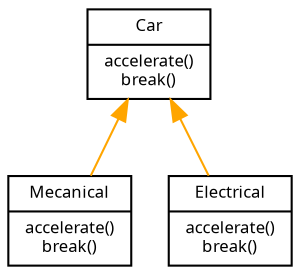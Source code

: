 
# http://www.graphviz.org/content/cluster

# http://www.graphviz.org/content/cluster
digraph G {
 
  node [fontname = "Handlee", shape=record];
  edge [fontname = "Handlee"];

  node[font="Handlee", fontsize=8];
  edge [ dir = back, color="orange"]

  
  Car[label="{Car|accelerate()\nbreak()}"];
  Mecanical[label="{Mecanical|accelerate()\nbreak()}"];
  Electrical[label="{Electrical|accelerate()\nbreak()}"];
  
  Car -> Mecanical, Electrical;
   
}
